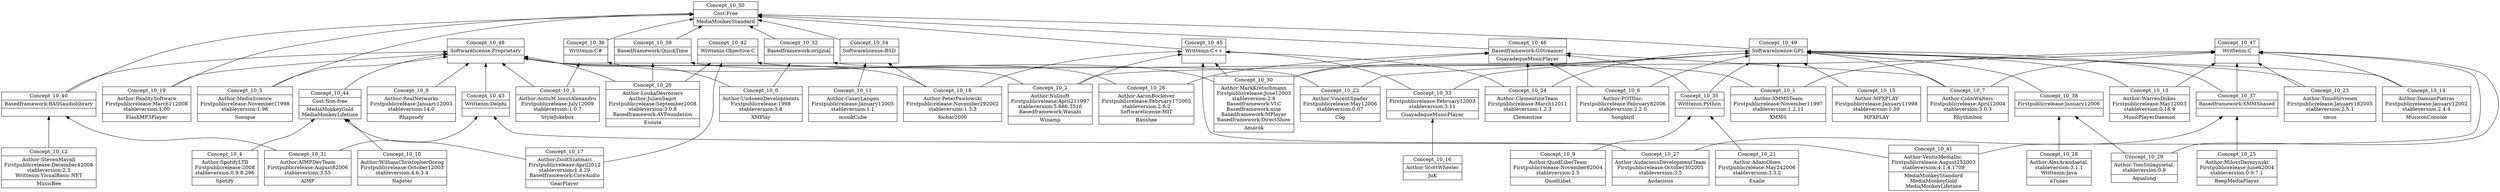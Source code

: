 digraph G { 
	rankdir=BT;
subgraph 10 { 
label="10";
1 [shape=record,label="{Concept_10_24|Author:ClementineTeam\nFirstpublicrelease:March12011\nstableversion:1.2.3\n|Clementine\n}"];
2 [shape=record,label="{Concept_10_30|Author:MarkKretschmann\nFirstpublicrelease:June12003\nstableversion:2.8\nBasedframework:VLC\nBasedframework:xine\nBasedframework:MPlayer\nBasedframework:DirectShow\n|Amarok\n}"];
3 [shape=record,label="{Concept_10_2|Author:Nullsoft\nFirstpublicrelease:April211997\nstableversion:5.666.3516\nBasedframework:Wasabi\n|Winamp\n}"];
4 [shape=record,label="{Concept_10_31|Author:AIMPDevTeam\nFirstpublicrelease:August82006\nstableversion:3.55\n|AIMP\n}"];
5 [shape=record,label="{Concept_10_16|Author:ScottWheeler\n|JuK\n}"];
6 [shape=record,label="{Concept_10_7|Author:ColinWalters\nFirstpublicrelease:April12004\nstableversion:3.0.3\n|Rhythmbox\n}"];
7 [shape=record,label="{Concept_10_22|Author:VincentSpader\nFirstpublicrelease:May12006\nstableversion:0.07\n|Cog\n}"];
8 [shape=record,label="{Concept_10_20|Author:LoukaDesroziers\nAuthor:JulienSagot\nFirstpublicrelease:September2008\nstableversion:3.0.8\nBasedframework:AVFoundation\n|Ecoute\n}"];
9 [shape=record,label="{Concept_10_15|Author:MPXPLAY\nFirstpublicrelease:January11998\nstableversion:1.59\n|MPXPLAY\n}"];
10 [shape=record,label="{Concept_10_6|Author:POTIInc.\nFirstpublicrelease:February82006\nstableversion:2.2.0\n|Songbird\n}"];
11 [shape=record,label="{Concept_10_0|Author:Un4seenDevelopments\nFirstpublicrelease:1998\nstableversion:3.8\n|XMPlay\n}"];
12 [shape=record,label="{Concept_10_9|Author:QuodLibetTeam\nFirstpublicrelease:November82004\nstableversion:2.5\n|QuodLibet\n}"];
13 [shape=record,label="{Concept_10_13|Author:WarrenDukes\nFirstpublicrelease:May12003\nstableversion:0.18.9\n|MusicPlayerDaemon\n}"];
14 [shape=record,label="{Concept_10_28|Author:AlexArandaetal.\nstableversion:3.1.1\nWrittenin:Java\n|aTunes\n}"];
15 [shape=record,label="{Concept_10_11|Author:CaseyLangen\nFirstpublicrelease:January12005\nstableversion:1.1\n|musikCube\n}"];
16 [shape=record,label="{Concept_10_4|Author:SpotifyLTD\nFirstpublicrelease:2008\nstableversion:0.9.8.296\n|Spotify\n}"];
17 [shape=record,label="{Concept_10_8|Author:RealNetworks\nFirstpublicrelease:January12003\nstableversion:14.0\n|Rhapsody\n}"];
18 [shape=record,label="{Concept_10_1|Author:XMMSTeam\nFirstpublicrelease:November11997\nstableversion:1.2.11\n|XMMS\n}"];
19 [shape=record,label="{Concept_10_3|Author:AntiuM.IonutAlexandru\nFirstpublicrelease:July12009\nstableversion:1.0.7\n|StyleJukebox\n}"];
20 [shape=record,label="{Concept_10_12|Author:StevenMayall\nFirstpublicrelease:December42008\nstableversion:2.3\nWrittenin:VisualBasic.NET\n|MusicBee\n}"];
21 [shape=record,label="{Concept_10_21|Author:AdamOlsen\nFirstpublicrelease:May242006\nstableversion:3.3.2\n|Exaile\n}"];
22 [shape=record,label="{Concept_10_17|Author:ZsoltSzatmári\nFirstpublicrelease:April2012\nstableversion:1.4.29\nBasedframework:CoreAudio\n|GearPlayer\n}"];
23 [shape=record,label="{Concept_10_25|Author:MiloszDerezynski\nFirstpublicrelease:June62004\nstableversion:0.9.7.1\n|BeepMediaPlayer\n}"];
24 [shape=record,label="{Concept_10_23|Author:TimoHirvonen\nFirstpublicrelease:January182005\nstableversion:2.5.1\n|cmus\n}"];
25 [shape=record,label="{Concept_10_10|Author:WilliamChristopherGorog\nFirstpublicrelease:October12003\nstableversion:4.6.3.4\n|Napster\n}"];
26 [shape=record,label="{Concept_10_5|Author:MediaScience\nFirstpublicrelease:November11998\nstableversion:1.96\n|Sonique\n}"];
27 [shape=record,label="{Concept_10_26|Author:AaronBockover\nFirstpublicrelease:February172005\nstableversion:2.6.2\nSoftwarelicense:MIT\n|Banshee\n}"];
28 [shape=record,label="{Concept_10_29|Author:TomSzilagyietal.\nstableversion:0.9\n|Aqualung\n}"];
29 [shape=record,label="{Concept_10_18|Author:PeterPawlowski\nFirstpublicrelease:November292002\nstableversion:1.3.3\n|foobar2000\n}"];
30 [shape=record,label="{Concept_10_27|Author:AudaciousDevelopmentTeam\nFirstpublicrelease:October302005\nstableversion:3.5\n|Audacious\n}"];
31 [shape=record,label="{Concept_10_19|Author:RealitySoftware\nFirstpublicrelease:March112008\nstableversion:1.00\n|FlashMP3Player\n}"];
32 [shape=record,label="{Concept_10_14|Author:DamianPietras\nFirstpublicrelease:January12002\nstableversion:2.4.4\n|MusiconConsole\n}"];
33 [shape=record,label="{Concept_10_33|Firstpublicrelease:February12003\nstableversion:3.11\n|GuayadequeMusicPlayer\n}"];
34 [shape=record,label="{Concept_10_38|Firstpublicrelease:January12006\n|}"];
35 [shape=record,label="{Concept_10_34|Softwarelicense:BSD\n|}"];
36 [shape=record,label="{Concept_10_37|Basedframework:XMMSbased\n|}"];
37 [shape=record,label="{Concept_10_39|Basedframework:QuickTime\n|}"];
38 [shape=record,label="{Concept_10_32|Basedframework:original\n|}"];
39 [shape=record,label="{Concept_10_40|Basedframework:BASSaudiolibrary\n|}"];
40 [shape=record,label="{Concept_10_36|Writtenin:C#\n|}"];
41 [shape=record,label="{Concept_10_35|Writtenin:Python\n|}"];
42 [shape=record,label="{Concept_10_41|Author:VentisMediaInc.\nFirstpublicrelease:August252003\nstableversion:4.1.4.1709\n|MediaMonkeyStandard\nMediaMonkeyGold\nMediaMonkeyLifetime\n}"];
43 [shape=record,label="{Concept_10_42|Writtenin:Objective-C\n|}"];
44 [shape=record,label="{Concept_10_44|Cost:Non-free\n|MediaMonkeyGold\nMediaMonkeyLifetime\n}"];
45 [shape=record,label="{Concept_10_45|Writtenin:C++\n|}"];
46 [shape=record,label="{Concept_10_46|Basedframework:GStreamer\n|GuayadequeMusicPlayer\n}"];
47 [shape=record,label="{Concept_10_47|Writtenin:C\n|}"];
48 [shape=record,label="{Concept_10_48|Softwarelicense:Proprietary\n|}"];
49 [shape=record,label="{Concept_10_49|Softwarelicense:GPL\n|}"];
50 [shape=record,label="{Concept_10_50|Cost:Free\n|MediaMonkeyStandard\n}"];
51 [shape=record,label="{Concept_10_43|Writtenin:Delphi\n|}"];
	5 -> 33
	14 -> 34
	28 -> 34
	29 -> 35
	15 -> 35
	30 -> 36
	23 -> 36
	8 -> 37
	2 -> 37
	11 -> 38
	18 -> 38
	20 -> 39
	4 -> 39
	19 -> 40
	27 -> 40
	21 -> 41
	12 -> 41
	22 -> 43
	7 -> 43
	8 -> 43
	25 -> 44
	22 -> 44
	16 -> 44
	29 -> 45
	30 -> 45
	33 -> 45
	2 -> 45
	3 -> 45
	1 -> 45
	10 -> 46
	1 -> 46
	27 -> 46
	2 -> 46
	6 -> 46
	41 -> 46
	32 -> 47
	13 -> 47
	24 -> 47
	36 -> 47
	28 -> 47
	3 -> 47
	6 -> 47
	18 -> 47
	42 -> 47
	11 -> 48
	8 -> 48
	29 -> 48
	26 -> 48
	19 -> 48
	51 -> 48
	3 -> 48
	17 -> 48
	44 -> 48
	39 -> 48
	31 -> 48
	32 -> 49
	10 -> 49
	13 -> 49
	33 -> 49
	24 -> 49
	36 -> 49
	1 -> 49
	2 -> 49
	9 -> 49
	6 -> 49
	41 -> 49
	7 -> 49
	34 -> 49
	18 -> 49
	37 -> 50
	40 -> 50
	35 -> 50
	49 -> 50
	26 -> 50
	38 -> 50
	45 -> 50
	39 -> 50
	31 -> 50
	46 -> 50
	4 -> 51
	42 -> 51
}
}